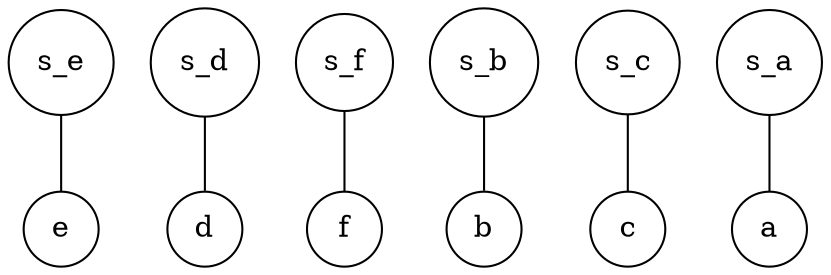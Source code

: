 strict digraph "plain_2-structure" {
compound=true;
fontname=Verdana;
fontsize=12;
newrank=true;
node [shape=circle];
e;
d;
f;
b;
c;
a;
subgraph cluster_cedfab {
node [shape=point];
}

s_e -> e  [arrowhead=none];
s_d -> d  [arrowhead=none];
s_f -> f  [arrowhead=none];
s_b -> b  [arrowhead=none];
s_c -> c  [arrowhead=none];
s_a -> a  [arrowhead=none];
}
